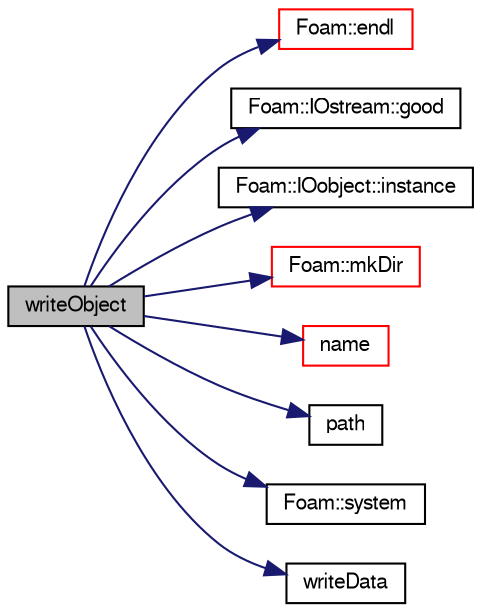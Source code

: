 digraph "writeObject"
{
  bgcolor="transparent";
  edge [fontname="FreeSans",fontsize="10",labelfontname="FreeSans",labelfontsize="10"];
  node [fontname="FreeSans",fontsize="10",shape=record];
  rankdir="LR";
  Node16802 [label="writeObject",height=0.2,width=0.4,color="black", fillcolor="grey75", style="filled", fontcolor="black"];
  Node16802 -> Node16803 [color="midnightblue",fontsize="10",style="solid",fontname="FreeSans"];
  Node16803 [label="Foam::endl",height=0.2,width=0.4,color="red",URL="$a21124.html#a2db8fe02a0d3909e9351bb4275b23ce4",tooltip="Add newline and flush stream. "];
  Node16802 -> Node16805 [color="midnightblue",fontsize="10",style="solid",fontname="FreeSans"];
  Node16805 [label="Foam::IOstream::good",height=0.2,width=0.4,color="black",URL="$a26226.html#abdcc7f96f487faadc7769afcf58fe992",tooltip="Return true if next operation might succeed. "];
  Node16802 -> Node16806 [color="midnightblue",fontsize="10",style="solid",fontname="FreeSans"];
  Node16806 [label="Foam::IOobject::instance",height=0.2,width=0.4,color="black",URL="$a26142.html#acac6de003b420b848571b5064e50ed89"];
  Node16802 -> Node16807 [color="midnightblue",fontsize="10",style="solid",fontname="FreeSans"];
  Node16807 [label="Foam::mkDir",height=0.2,width=0.4,color="red",URL="$a21124.html#a2ae410f2311adf94d66451b7423fdf4e",tooltip="Make a directory and return an error if it could not be created. "];
  Node16802 -> Node16858 [color="midnightblue",fontsize="10",style="solid",fontname="FreeSans"];
  Node16858 [label="name",height=0.2,width=0.4,color="red",URL="$a12539.html#a82e193fb66ae8aade6c98ed7ff994906",tooltip="Return a string representation of a Scalar. "];
  Node16802 -> Node16860 [color="midnightblue",fontsize="10",style="solid",fontname="FreeSans"];
  Node16860 [label="path",height=0.2,width=0.4,color="black",URL="$a19364.html#ad8adfaf80503dc99cbb14bf07bf1eb22"];
  Node16802 -> Node16861 [color="midnightblue",fontsize="10",style="solid",fontname="FreeSans"];
  Node16861 [label="Foam::system",height=0.2,width=0.4,color="black",URL="$a21124.html#a08486711870135b87b73161e8f2fa4ed",tooltip="Execute the specified command. "];
  Node16802 -> Node16862 [color="midnightblue",fontsize="10",style="solid",fontname="FreeSans"];
  Node16862 [label="writeData",height=0.2,width=0.4,color="black",URL="$a38939.html#a095a2bb889e4ff86605ad8a929fdc3f5"];
}

